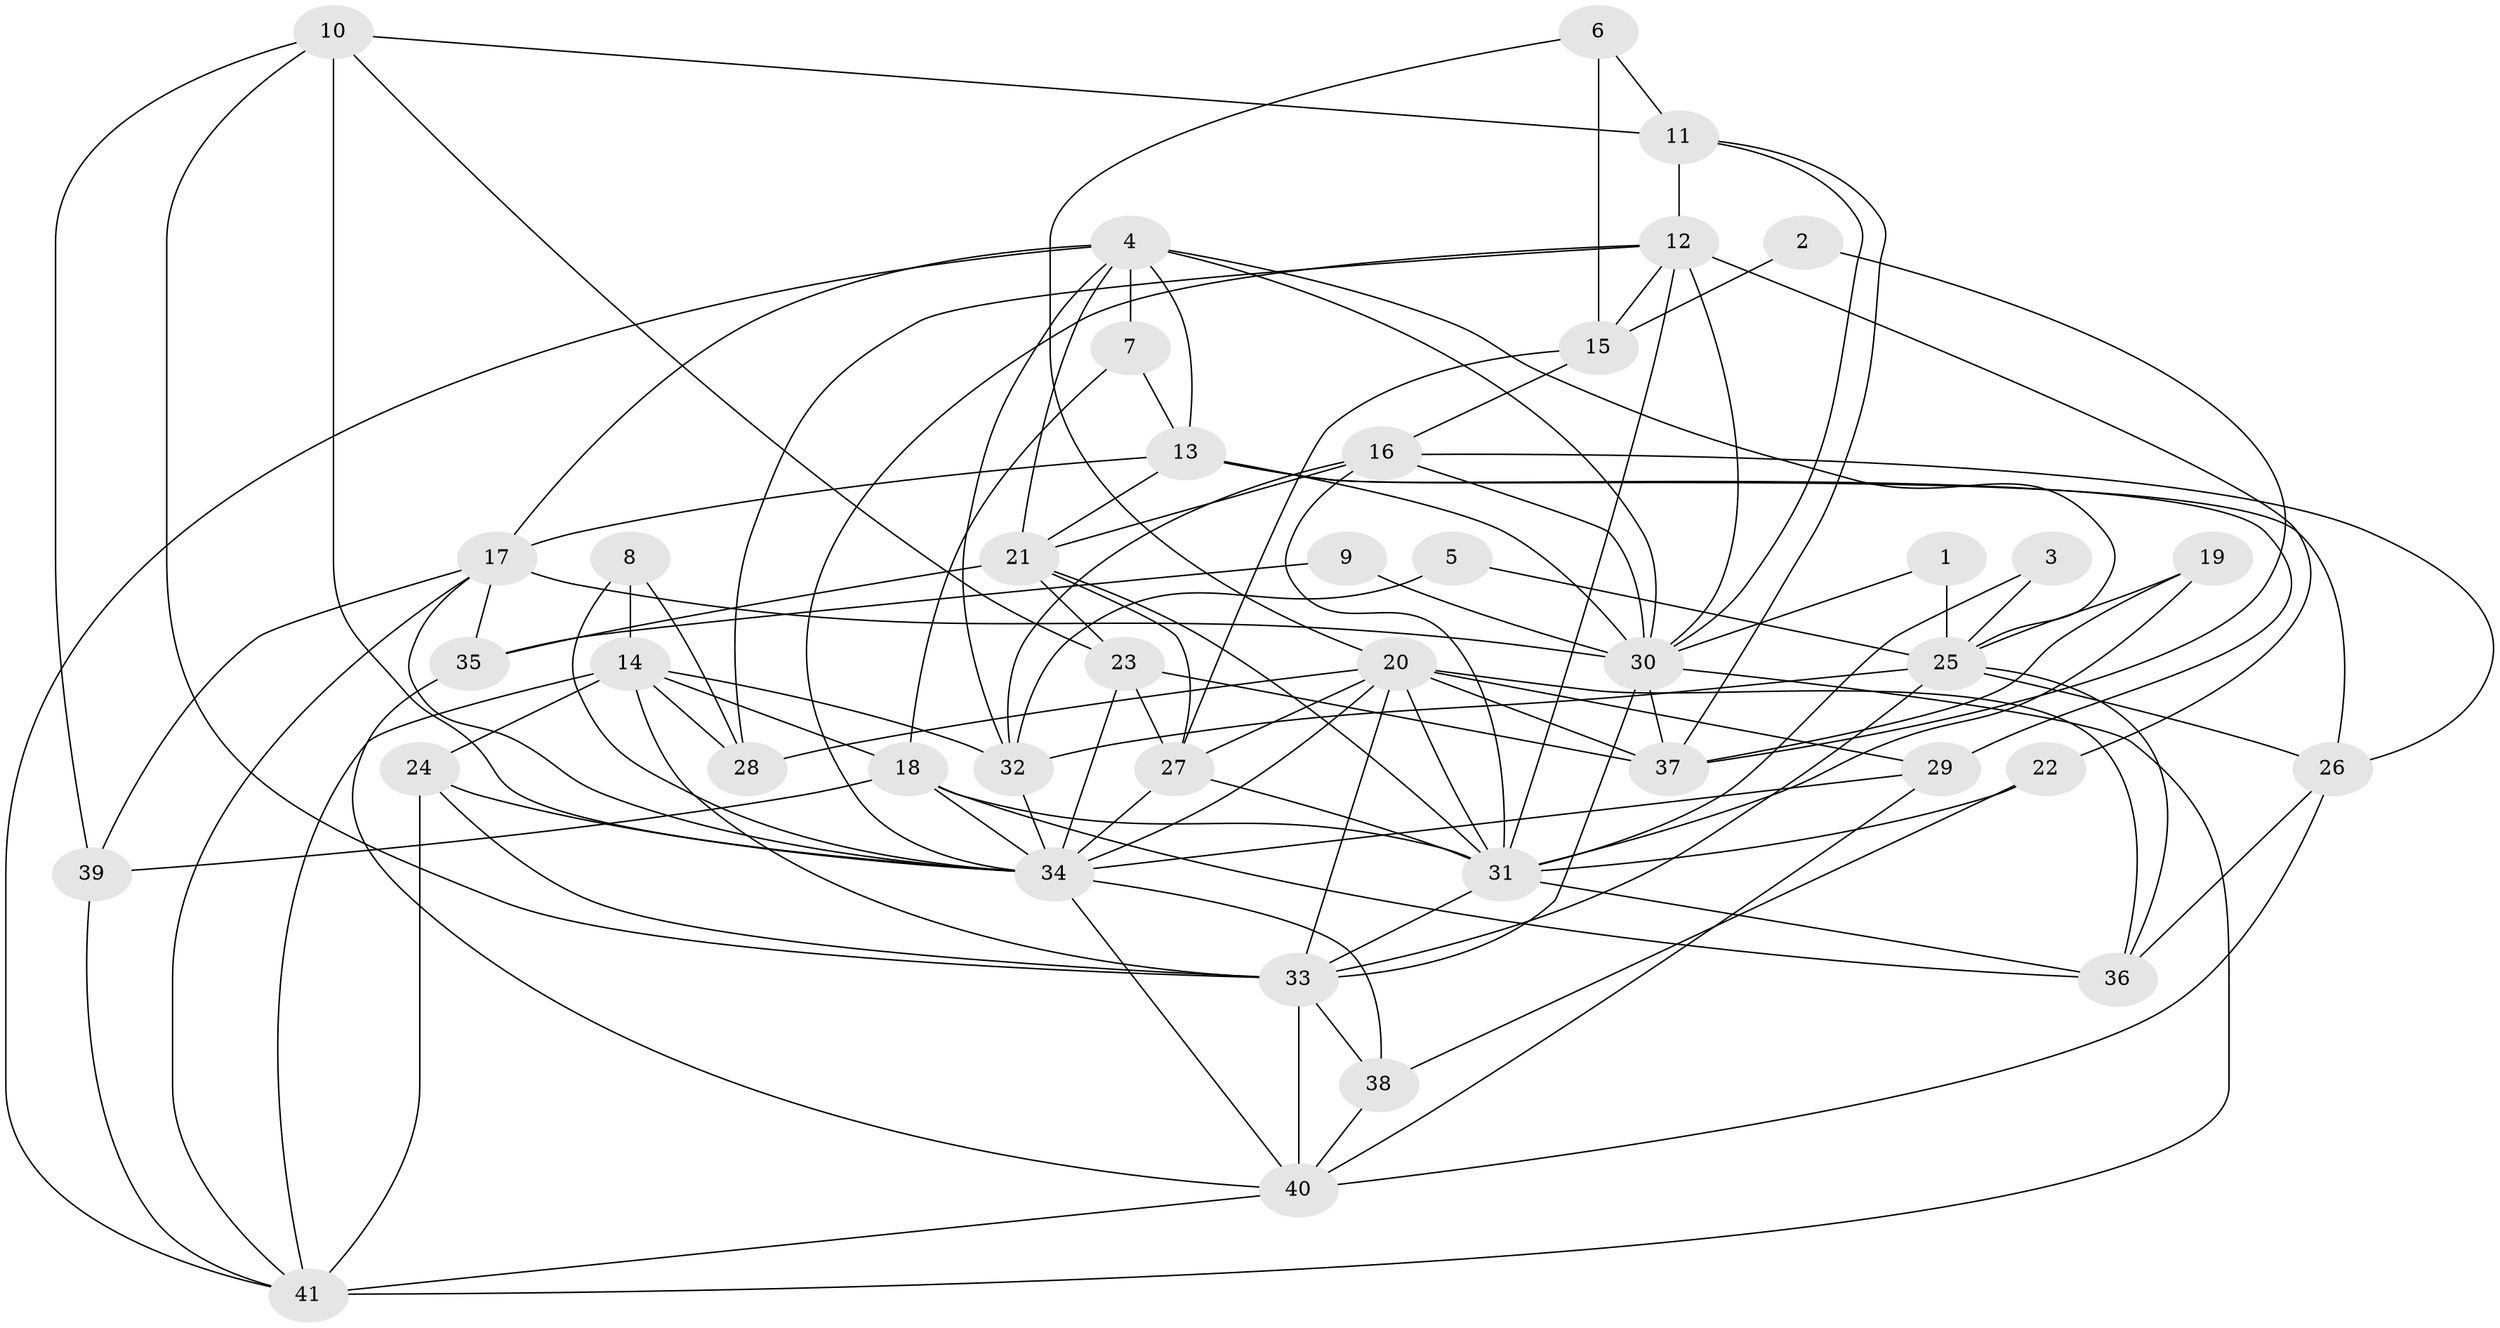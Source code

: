 // original degree distribution, {2: 0.2073170731707317, 4: 0.2926829268292683, 7: 0.08536585365853659, 3: 0.18292682926829268, 6: 0.06097560975609756, 5: 0.15853658536585366, 9: 0.012195121951219513}
// Generated by graph-tools (version 1.1) at 2025/26/03/09/25 03:26:16]
// undirected, 41 vertices, 114 edges
graph export_dot {
graph [start="1"]
  node [color=gray90,style=filled];
  1;
  2;
  3;
  4;
  5;
  6;
  7;
  8;
  9;
  10;
  11;
  12;
  13;
  14;
  15;
  16;
  17;
  18;
  19;
  20;
  21;
  22;
  23;
  24;
  25;
  26;
  27;
  28;
  29;
  30;
  31;
  32;
  33;
  34;
  35;
  36;
  37;
  38;
  39;
  40;
  41;
  1 -- 25 [weight=1.0];
  1 -- 30 [weight=1.0];
  2 -- 15 [weight=1.0];
  2 -- 37 [weight=1.0];
  3 -- 25 [weight=1.0];
  3 -- 31 [weight=1.0];
  4 -- 7 [weight=1.0];
  4 -- 13 [weight=1.0];
  4 -- 17 [weight=1.0];
  4 -- 21 [weight=1.0];
  4 -- 25 [weight=1.0];
  4 -- 30 [weight=1.0];
  4 -- 32 [weight=2.0];
  4 -- 41 [weight=1.0];
  5 -- 25 [weight=1.0];
  5 -- 32 [weight=1.0];
  6 -- 11 [weight=1.0];
  6 -- 15 [weight=1.0];
  6 -- 20 [weight=1.0];
  7 -- 13 [weight=1.0];
  7 -- 18 [weight=1.0];
  8 -- 14 [weight=1.0];
  8 -- 28 [weight=1.0];
  8 -- 34 [weight=1.0];
  9 -- 30 [weight=1.0];
  9 -- 35 [weight=1.0];
  10 -- 11 [weight=1.0];
  10 -- 23 [weight=1.0];
  10 -- 33 [weight=1.0];
  10 -- 34 [weight=1.0];
  10 -- 39 [weight=1.0];
  11 -- 12 [weight=1.0];
  11 -- 30 [weight=1.0];
  11 -- 37 [weight=1.0];
  12 -- 15 [weight=1.0];
  12 -- 22 [weight=1.0];
  12 -- 28 [weight=1.0];
  12 -- 30 [weight=1.0];
  12 -- 31 [weight=1.0];
  12 -- 34 [weight=1.0];
  13 -- 17 [weight=1.0];
  13 -- 21 [weight=1.0];
  13 -- 26 [weight=1.0];
  13 -- 29 [weight=1.0];
  13 -- 30 [weight=2.0];
  14 -- 18 [weight=1.0];
  14 -- 24 [weight=1.0];
  14 -- 28 [weight=1.0];
  14 -- 32 [weight=1.0];
  14 -- 33 [weight=1.0];
  14 -- 41 [weight=1.0];
  15 -- 16 [weight=1.0];
  15 -- 27 [weight=1.0];
  16 -- 21 [weight=1.0];
  16 -- 26 [weight=1.0];
  16 -- 30 [weight=2.0];
  16 -- 31 [weight=2.0];
  16 -- 32 [weight=1.0];
  17 -- 30 [weight=2.0];
  17 -- 34 [weight=1.0];
  17 -- 35 [weight=1.0];
  17 -- 39 [weight=1.0];
  17 -- 41 [weight=1.0];
  18 -- 31 [weight=1.0];
  18 -- 34 [weight=1.0];
  18 -- 36 [weight=1.0];
  18 -- 39 [weight=1.0];
  19 -- 25 [weight=1.0];
  19 -- 31 [weight=1.0];
  19 -- 37 [weight=1.0];
  20 -- 27 [weight=1.0];
  20 -- 28 [weight=1.0];
  20 -- 29 [weight=1.0];
  20 -- 31 [weight=1.0];
  20 -- 33 [weight=1.0];
  20 -- 34 [weight=1.0];
  20 -- 36 [weight=1.0];
  20 -- 37 [weight=1.0];
  21 -- 23 [weight=1.0];
  21 -- 27 [weight=1.0];
  21 -- 31 [weight=1.0];
  21 -- 35 [weight=1.0];
  22 -- 31 [weight=1.0];
  22 -- 38 [weight=1.0];
  23 -- 27 [weight=1.0];
  23 -- 34 [weight=1.0];
  23 -- 37 [weight=1.0];
  24 -- 33 [weight=1.0];
  24 -- 34 [weight=1.0];
  24 -- 41 [weight=1.0];
  25 -- 26 [weight=2.0];
  25 -- 32 [weight=1.0];
  25 -- 33 [weight=1.0];
  25 -- 36 [weight=1.0];
  26 -- 36 [weight=1.0];
  26 -- 40 [weight=1.0];
  27 -- 31 [weight=1.0];
  27 -- 34 [weight=1.0];
  29 -- 34 [weight=1.0];
  29 -- 40 [weight=2.0];
  30 -- 33 [weight=1.0];
  30 -- 37 [weight=1.0];
  30 -- 41 [weight=1.0];
  31 -- 33 [weight=1.0];
  31 -- 36 [weight=1.0];
  32 -- 34 [weight=1.0];
  33 -- 38 [weight=1.0];
  33 -- 40 [weight=1.0];
  34 -- 38 [weight=1.0];
  34 -- 40 [weight=2.0];
  35 -- 40 [weight=1.0];
  38 -- 40 [weight=1.0];
  39 -- 41 [weight=1.0];
  40 -- 41 [weight=1.0];
}
